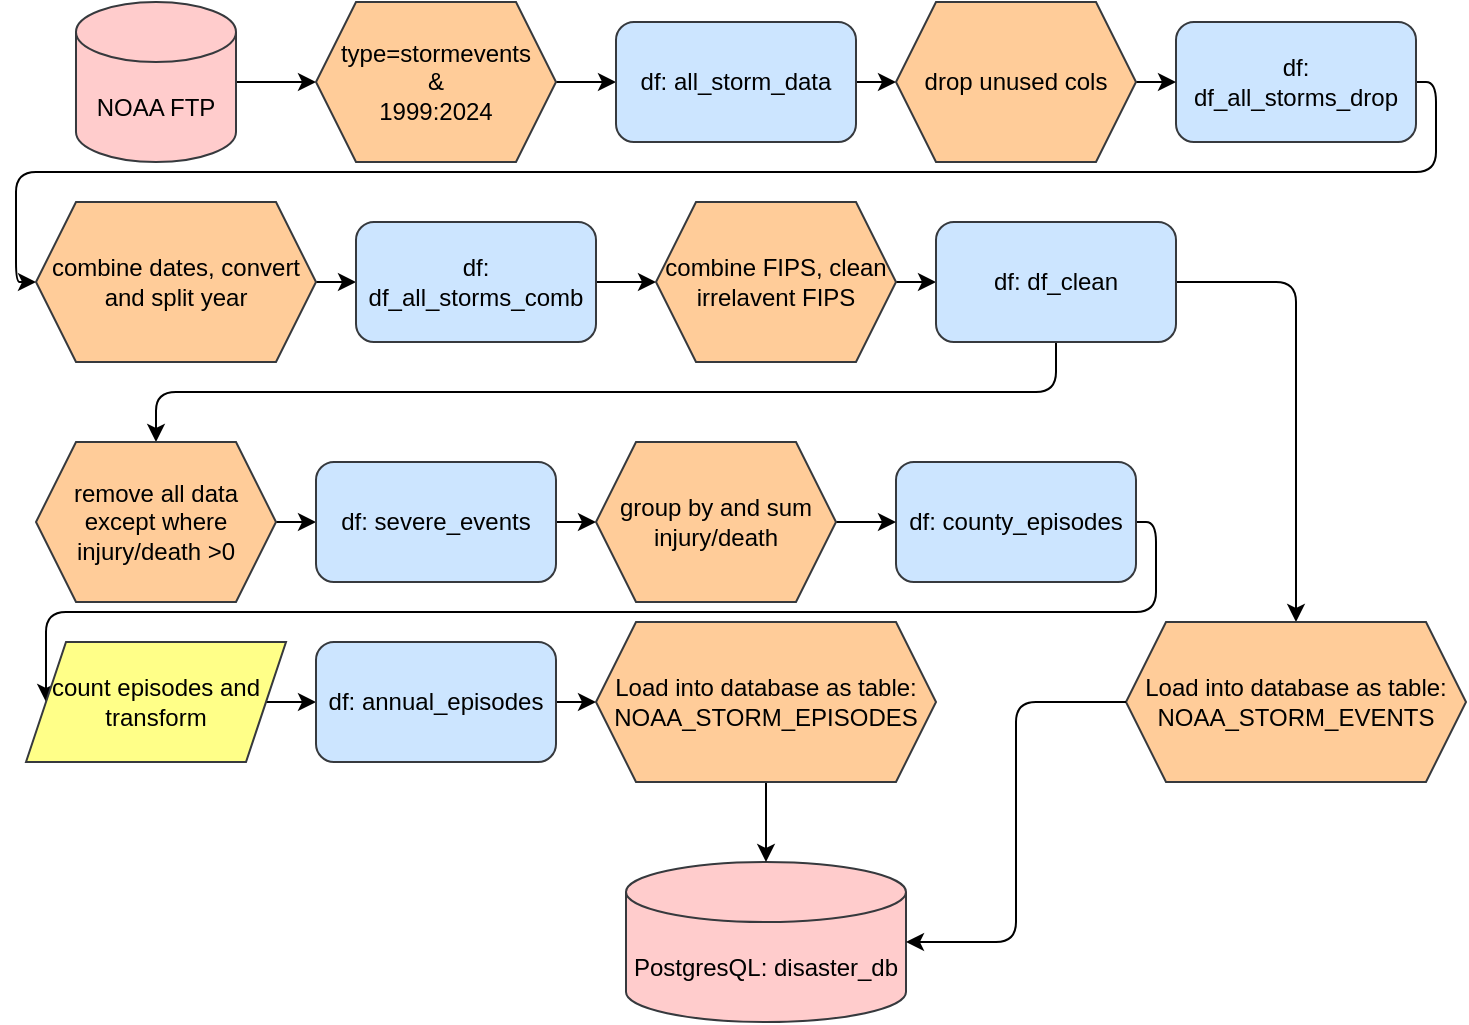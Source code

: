 <mxfile>
    <diagram id="VjGDywkHgqa1gjS1SHQR" name="Page-1">
        <mxGraphModel dx="376" dy="941" grid="1" gridSize="10" guides="1" tooltips="1" connect="1" arrows="1" fold="1" page="1" pageScale="1" pageWidth="850" pageHeight="1100" math="0" shadow="0">
            <root>
                <mxCell id="0"/>
                <mxCell id="1" parent="0"/>
                <mxCell id="5" style="edgeStyle=none;html=1;exitX=1;exitY=0.5;exitDx=0;exitDy=0;exitPerimeter=0;entryX=0;entryY=0.5;entryDx=0;entryDy=0;" parent="1" source="2" target="4" edge="1">
                    <mxGeometry relative="1" as="geometry"/>
                </mxCell>
                <mxCell id="2" value="NOAA FTP" style="shape=cylinder3;whiteSpace=wrap;html=1;boundedLbl=1;backgroundOutline=1;size=15;fillColor=#ffcccc;strokeColor=#36393d;" parent="1" vertex="1">
                    <mxGeometry x="70" y="250" width="80" height="80" as="geometry"/>
                </mxCell>
                <mxCell id="7" style="edgeStyle=none;html=1;exitX=1;exitY=0.5;exitDx=0;exitDy=0;entryX=0;entryY=0.5;entryDx=0;entryDy=0;" parent="1" source="4" target="6" edge="1">
                    <mxGeometry relative="1" as="geometry"/>
                </mxCell>
                <mxCell id="4" value="type=stormevents&lt;div&gt;&amp;amp;&lt;/div&gt;&lt;div&gt;1999:2024&lt;/div&gt;" style="shape=hexagon;perimeter=hexagonPerimeter2;whiteSpace=wrap;html=1;fixedSize=1;fillColor=#ffcc99;strokeColor=#36393d;" parent="1" vertex="1">
                    <mxGeometry x="190" y="250" width="120" height="80" as="geometry"/>
                </mxCell>
                <mxCell id="10" style="edgeStyle=none;html=1;exitX=1;exitY=0.5;exitDx=0;exitDy=0;" parent="1" source="6" target="9" edge="1">
                    <mxGeometry relative="1" as="geometry"/>
                </mxCell>
                <mxCell id="6" value="df: all_storm_data" style="rounded=1;whiteSpace=wrap;html=1;fillColor=#cce5ff;strokeColor=#36393d;" parent="1" vertex="1">
                    <mxGeometry x="340" y="260" width="120" height="60" as="geometry"/>
                </mxCell>
                <mxCell id="41" style="edgeStyle=orthogonalEdgeStyle;html=1;exitX=1;exitY=0.5;exitDx=0;exitDy=0;entryX=0;entryY=0.5;entryDx=0;entryDy=0;" parent="1" source="8" target="12" edge="1">
                    <mxGeometry relative="1" as="geometry"/>
                </mxCell>
                <mxCell id="8" value="df: df_all_storms_drop" style="rounded=1;whiteSpace=wrap;html=1;fillColor=#cce5ff;strokeColor=#36393d;" parent="1" vertex="1">
                    <mxGeometry x="620" y="260" width="120" height="60" as="geometry"/>
                </mxCell>
                <mxCell id="11" style="edgeStyle=none;html=1;exitX=1;exitY=0.5;exitDx=0;exitDy=0;entryX=0;entryY=0.5;entryDx=0;entryDy=0;" parent="1" source="9" target="8" edge="1">
                    <mxGeometry relative="1" as="geometry"/>
                </mxCell>
                <mxCell id="9" value="drop unused cols" style="shape=hexagon;perimeter=hexagonPerimeter2;whiteSpace=wrap;html=1;fixedSize=1;fillColor=#ffcc99;strokeColor=#36393d;" parent="1" vertex="1">
                    <mxGeometry x="480" y="250" width="120" height="80" as="geometry"/>
                </mxCell>
                <mxCell id="16" style="edgeStyle=none;html=1;exitX=1;exitY=0.5;exitDx=0;exitDy=0;entryX=0;entryY=0.5;entryDx=0;entryDy=0;" parent="1" source="12" target="13" edge="1">
                    <mxGeometry relative="1" as="geometry"/>
                </mxCell>
                <mxCell id="12" value="combine dates, convert and split year" style="shape=hexagon;perimeter=hexagonPerimeter2;whiteSpace=wrap;html=1;fixedSize=1;fillColor=#ffcc99;strokeColor=#36393d;" parent="1" vertex="1">
                    <mxGeometry x="50" y="350" width="140" height="80" as="geometry"/>
                </mxCell>
                <mxCell id="17" style="edgeStyle=none;html=1;exitX=1;exitY=0.5;exitDx=0;exitDy=0;entryX=0;entryY=0.5;entryDx=0;entryDy=0;" parent="1" source="13" target="14" edge="1">
                    <mxGeometry relative="1" as="geometry"/>
                </mxCell>
                <mxCell id="13" value="df: df_all_storms_comb" style="rounded=1;whiteSpace=wrap;html=1;fillColor=#cce5ff;strokeColor=#36393d;" parent="1" vertex="1">
                    <mxGeometry x="210" y="360" width="120" height="60" as="geometry"/>
                </mxCell>
                <mxCell id="18" style="edgeStyle=none;html=1;exitX=1;exitY=0.5;exitDx=0;exitDy=0;entryX=0;entryY=0.5;entryDx=0;entryDy=0;" parent="1" source="14" target="15" edge="1">
                    <mxGeometry relative="1" as="geometry"/>
                </mxCell>
                <mxCell id="14" value="combine FIPS, clean irrelavent FIPS" style="shape=hexagon;perimeter=hexagonPerimeter2;whiteSpace=wrap;html=1;fixedSize=1;fillColor=#ffcc99;strokeColor=#36393d;" parent="1" vertex="1">
                    <mxGeometry x="360" y="350" width="120" height="80" as="geometry"/>
                </mxCell>
                <mxCell id="20" style="edgeStyle=orthogonalEdgeStyle;html=1;exitX=0.5;exitY=1;exitDx=0;exitDy=0;entryX=0.5;entryY=0;entryDx=0;entryDy=0;" parent="1" source="15" target="19" edge="1">
                    <mxGeometry relative="1" as="geometry"/>
                </mxCell>
                <mxCell id="39" style="edgeStyle=orthogonalEdgeStyle;html=1;exitX=1;exitY=0.5;exitDx=0;exitDy=0;entryX=0.5;entryY=0;entryDx=0;entryDy=0;" parent="1" source="15" target="38" edge="1">
                    <mxGeometry relative="1" as="geometry"/>
                </mxCell>
                <mxCell id="15" value="df: df_clean" style="rounded=1;whiteSpace=wrap;html=1;fillColor=#cce5ff;strokeColor=#36393d;" parent="1" vertex="1">
                    <mxGeometry x="500" y="360" width="120" height="60" as="geometry"/>
                </mxCell>
                <mxCell id="23" style="edgeStyle=none;html=1;exitX=1;exitY=0.5;exitDx=0;exitDy=0;entryX=0;entryY=0.5;entryDx=0;entryDy=0;" parent="1" source="19" target="22" edge="1">
                    <mxGeometry relative="1" as="geometry"/>
                </mxCell>
                <mxCell id="19" value="remove all data except where injury/death &amp;gt;0" style="shape=hexagon;perimeter=hexagonPerimeter2;whiteSpace=wrap;html=1;fixedSize=1;fillColor=#ffcc99;strokeColor=#36393d;" parent="1" vertex="1">
                    <mxGeometry x="50" y="470" width="120" height="80" as="geometry"/>
                </mxCell>
                <mxCell id="32" style="edgeStyle=orthogonalEdgeStyle;html=1;exitX=1;exitY=0.5;exitDx=0;exitDy=0;entryX=0;entryY=0.5;entryDx=0;entryDy=0;" parent="1" source="21" target="24" edge="1">
                    <mxGeometry relative="1" as="geometry"/>
                </mxCell>
                <mxCell id="21" value="df: county_episodes" style="rounded=1;whiteSpace=wrap;html=1;fillColor=#cce5ff;strokeColor=#36393d;" parent="1" vertex="1">
                    <mxGeometry x="480" y="480" width="120" height="60" as="geometry"/>
                </mxCell>
                <mxCell id="27" style="edgeStyle=none;html=1;exitX=1;exitY=0.5;exitDx=0;exitDy=0;entryX=0;entryY=0.5;entryDx=0;entryDy=0;" parent="1" source="22" target="26" edge="1">
                    <mxGeometry relative="1" as="geometry"/>
                </mxCell>
                <mxCell id="22" value="df: severe_events" style="rounded=1;whiteSpace=wrap;html=1;fillColor=#cce5ff;strokeColor=#36393d;" parent="1" vertex="1">
                    <mxGeometry x="190" y="480" width="120" height="60" as="geometry"/>
                </mxCell>
                <mxCell id="33" style="edgeStyle=none;html=1;exitX=1;exitY=0.5;exitDx=0;exitDy=0;entryX=0;entryY=0.5;entryDx=0;entryDy=0;" parent="1" source="24" target="29" edge="1">
                    <mxGeometry relative="1" as="geometry"/>
                </mxCell>
                <mxCell id="24" value="count episodes and transform" style="shape=parallelogram;perimeter=parallelogramPerimeter;whiteSpace=wrap;html=1;fixedSize=1;fillColor=#ffff88;strokeColor=#36393d;" parent="1" vertex="1">
                    <mxGeometry x="45" y="570" width="130" height="60" as="geometry"/>
                </mxCell>
                <mxCell id="28" style="edgeStyle=none;html=1;exitX=1;exitY=0.5;exitDx=0;exitDy=0;entryX=0;entryY=0.5;entryDx=0;entryDy=0;" parent="1" source="26" target="21" edge="1">
                    <mxGeometry relative="1" as="geometry"/>
                </mxCell>
                <mxCell id="26" value="group by and sum injury/death" style="shape=hexagon;perimeter=hexagonPerimeter2;whiteSpace=wrap;html=1;fixedSize=1;fillColor=#ffcc99;strokeColor=#36393d;" parent="1" vertex="1">
                    <mxGeometry x="330" y="470" width="120" height="80" as="geometry"/>
                </mxCell>
                <mxCell id="36" style="edgeStyle=none;html=1;exitX=1;exitY=0.5;exitDx=0;exitDy=0;entryX=0;entryY=0.5;entryDx=0;entryDy=0;" parent="1" source="29" target="35" edge="1">
                    <mxGeometry relative="1" as="geometry"/>
                </mxCell>
                <mxCell id="29" value="df: annual_episodes" style="rounded=1;whiteSpace=wrap;html=1;fillColor=#cce5ff;strokeColor=#36393d;" parent="1" vertex="1">
                    <mxGeometry x="190" y="570" width="120" height="60" as="geometry"/>
                </mxCell>
                <mxCell id="31" value="&lt;div&gt;PostgresQL: disaster_db&lt;/div&gt;" style="shape=cylinder3;whiteSpace=wrap;html=1;boundedLbl=1;backgroundOutline=1;size=15;fillColor=#ffcccc;strokeColor=#36393d;" parent="1" vertex="1">
                    <mxGeometry x="345" y="680" width="140" height="80" as="geometry"/>
                </mxCell>
                <mxCell id="37" style="edgeStyle=none;html=1;exitX=0.5;exitY=1;exitDx=0;exitDy=0;" parent="1" source="35" target="31" edge="1">
                    <mxGeometry relative="1" as="geometry"/>
                </mxCell>
                <mxCell id="35" value="Load into database as table:&lt;br&gt;NOAA_STORM_EPISODES" style="shape=hexagon;perimeter=hexagonPerimeter2;whiteSpace=wrap;html=1;fixedSize=1;fillColor=#ffcc99;strokeColor=#36393d;" parent="1" vertex="1">
                    <mxGeometry x="330" y="560" width="170" height="80" as="geometry"/>
                </mxCell>
                <mxCell id="38" value="Load into database as table:&lt;br&gt;NOAA_STORM_EVENTS" style="shape=hexagon;perimeter=hexagonPerimeter2;whiteSpace=wrap;html=1;fixedSize=1;fillColor=#ffcc99;strokeColor=#36393d;" parent="1" vertex="1">
                    <mxGeometry x="595" y="560" width="170" height="80" as="geometry"/>
                </mxCell>
                <mxCell id="40" style="edgeStyle=orthogonalEdgeStyle;html=1;exitX=0;exitY=0.5;exitDx=0;exitDy=0;entryX=1;entryY=0.5;entryDx=0;entryDy=0;entryPerimeter=0;" parent="1" source="38" target="31" edge="1">
                    <mxGeometry relative="1" as="geometry"/>
                </mxCell>
            </root>
        </mxGraphModel>
    </diagram>
</mxfile>